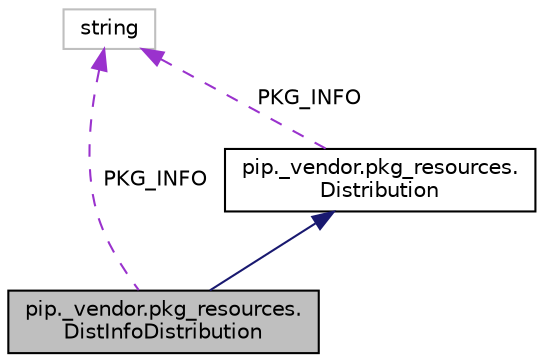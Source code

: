 digraph "pip._vendor.pkg_resources.DistInfoDistribution"
{
 // LATEX_PDF_SIZE
  edge [fontname="Helvetica",fontsize="10",labelfontname="Helvetica",labelfontsize="10"];
  node [fontname="Helvetica",fontsize="10",shape=record];
  Node1 [label="pip._vendor.pkg_resources.\lDistInfoDistribution",height=0.2,width=0.4,color="black", fillcolor="grey75", style="filled", fontcolor="black",tooltip=" "];
  Node2 -> Node1 [dir="back",color="midnightblue",fontsize="10",style="solid"];
  Node2 [label="pip._vendor.pkg_resources.\lDistribution",height=0.2,width=0.4,color="black", fillcolor="white", style="filled",URL="$classpip_1_1__vendor_1_1pkg__resources_1_1Distribution.html",tooltip=" "];
  Node3 -> Node2 [dir="back",color="darkorchid3",fontsize="10",style="dashed",label=" PKG_INFO" ];
  Node3 [label="string",height=0.2,width=0.4,color="grey75", fillcolor="white", style="filled",tooltip=" "];
  Node3 -> Node1 [dir="back",color="darkorchid3",fontsize="10",style="dashed",label=" PKG_INFO" ];
}
